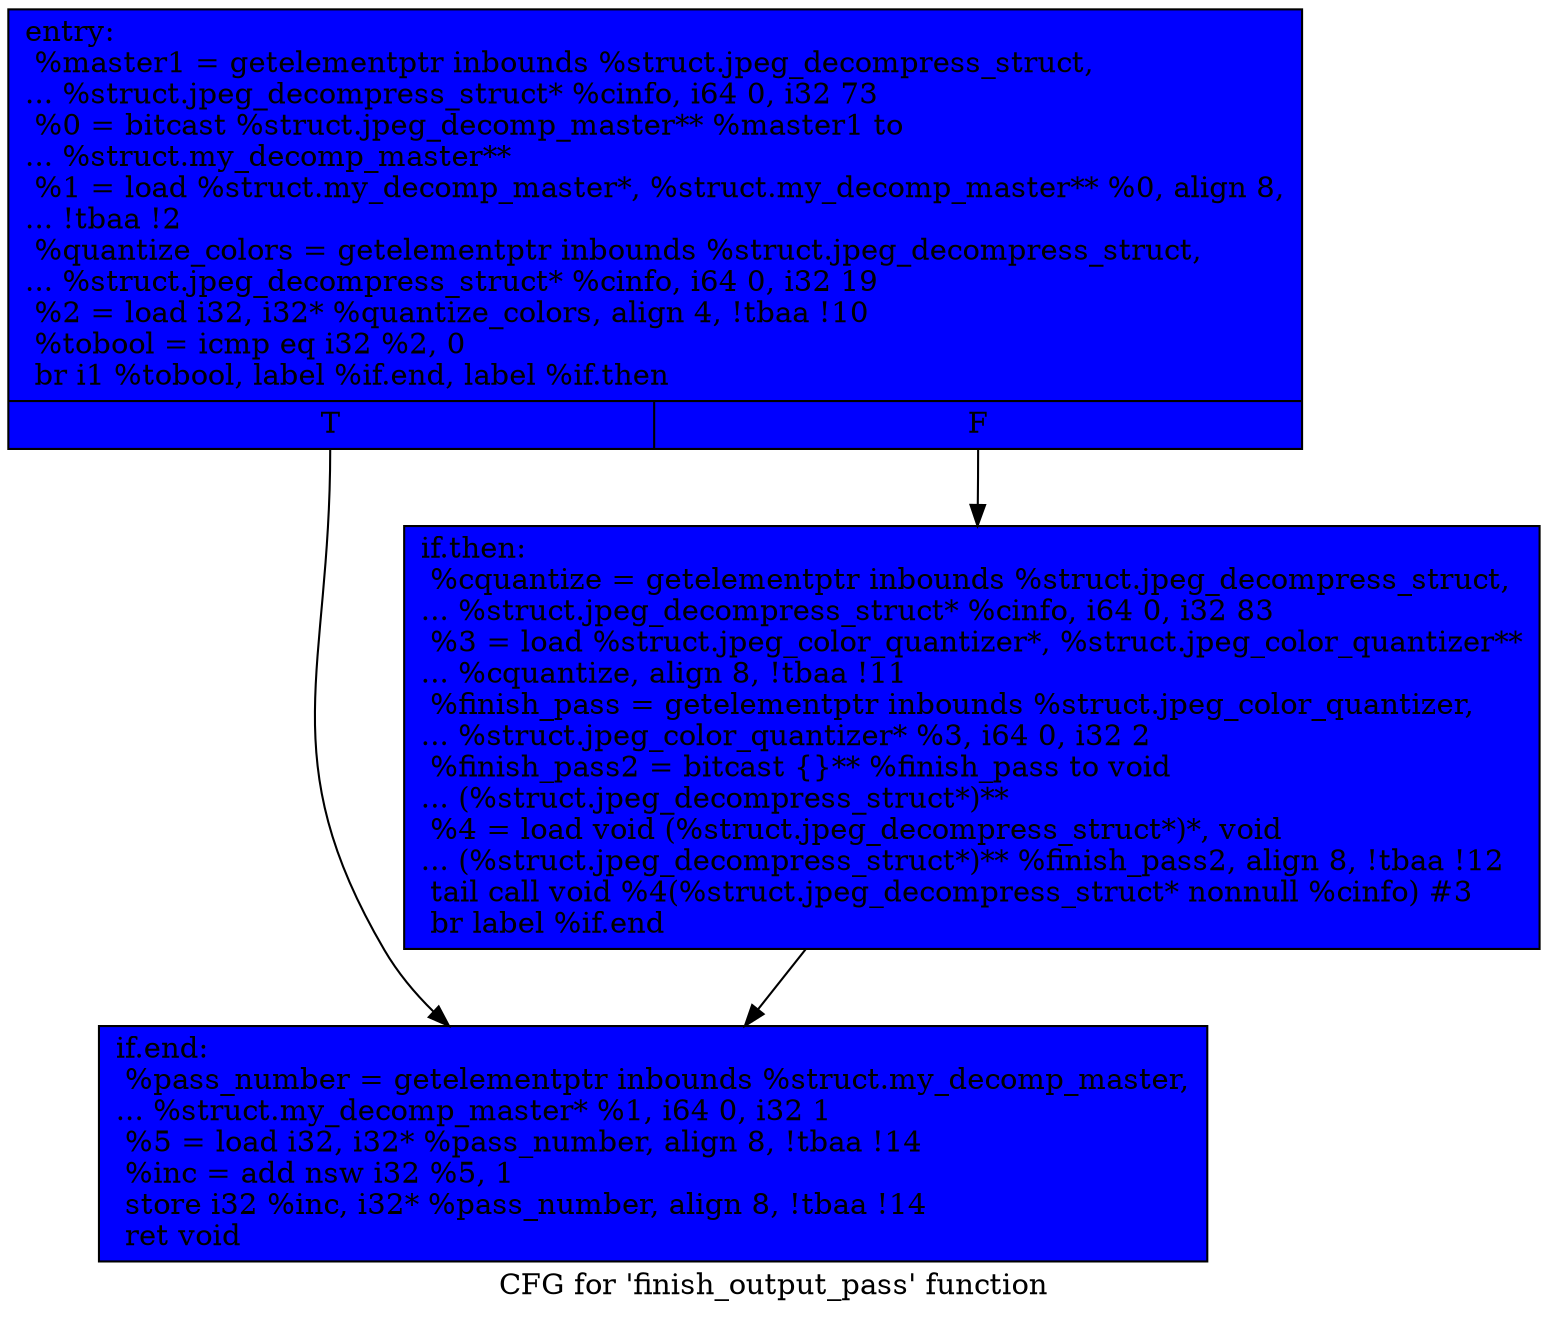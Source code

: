 digraph "CFG for 'finish_output_pass' function" {
	label="CFG for 'finish_output_pass' function";

	Node0x6150b70 [shape=record, style = filled, fillcolor = blue, label="{entry:\l  %master1 = getelementptr inbounds %struct.jpeg_decompress_struct,\l... %struct.jpeg_decompress_struct* %cinfo, i64 0, i32 73\l  %0 = bitcast %struct.jpeg_decomp_master** %master1 to\l... %struct.my_decomp_master**\l  %1 = load %struct.my_decomp_master*, %struct.my_decomp_master** %0, align 8,\l... !tbaa !2\l  %quantize_colors = getelementptr inbounds %struct.jpeg_decompress_struct,\l... %struct.jpeg_decompress_struct* %cinfo, i64 0, i32 19\l  %2 = load i32, i32* %quantize_colors, align 4, !tbaa !10\l  %tobool = icmp eq i32 %2, 0\l  br i1 %tobool, label %if.end, label %if.then\l|{<s0>T|<s1>F}}"];
	Node0x6150b70:s0 -> Node0x6150e10;
	Node0x6150b70:s1 -> Node0x6150ec0;
	Node0x6150ec0 [shape=record, style = filled, fillcolor = blue, label="{if.then:                                          \l  %cquantize = getelementptr inbounds %struct.jpeg_decompress_struct,\l... %struct.jpeg_decompress_struct* %cinfo, i64 0, i32 83\l  %3 = load %struct.jpeg_color_quantizer*, %struct.jpeg_color_quantizer**\l... %cquantize, align 8, !tbaa !11\l  %finish_pass = getelementptr inbounds %struct.jpeg_color_quantizer,\l... %struct.jpeg_color_quantizer* %3, i64 0, i32 2\l  %finish_pass2 = bitcast \{\}** %finish_pass to void\l... (%struct.jpeg_decompress_struct*)**\l  %4 = load void (%struct.jpeg_decompress_struct*)*, void\l... (%struct.jpeg_decompress_struct*)** %finish_pass2, align 8, !tbaa !12\l  tail call void %4(%struct.jpeg_decompress_struct* nonnull %cinfo) #3\l  br label %if.end\l}"];
	Node0x6150ec0 -> Node0x6150e10;
	Node0x6150e10 [shape=record, style = filled, fillcolor = blue, label="{if.end:                                           \l  %pass_number = getelementptr inbounds %struct.my_decomp_master,\l... %struct.my_decomp_master* %1, i64 0, i32 1\l  %5 = load i32, i32* %pass_number, align 8, !tbaa !14\l  %inc = add nsw i32 %5, 1\l  store i32 %inc, i32* %pass_number, align 8, !tbaa !14\l  ret void\l}"];
}
